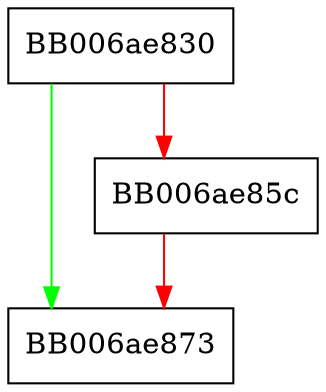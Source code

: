digraph pvk2key_set_ctx_params {
  node [shape="box"];
  graph [splines=ortho];
  BB006ae830 -> BB006ae873 [color="green"];
  BB006ae830 -> BB006ae85c [color="red"];
  BB006ae85c -> BB006ae873 [color="red"];
}